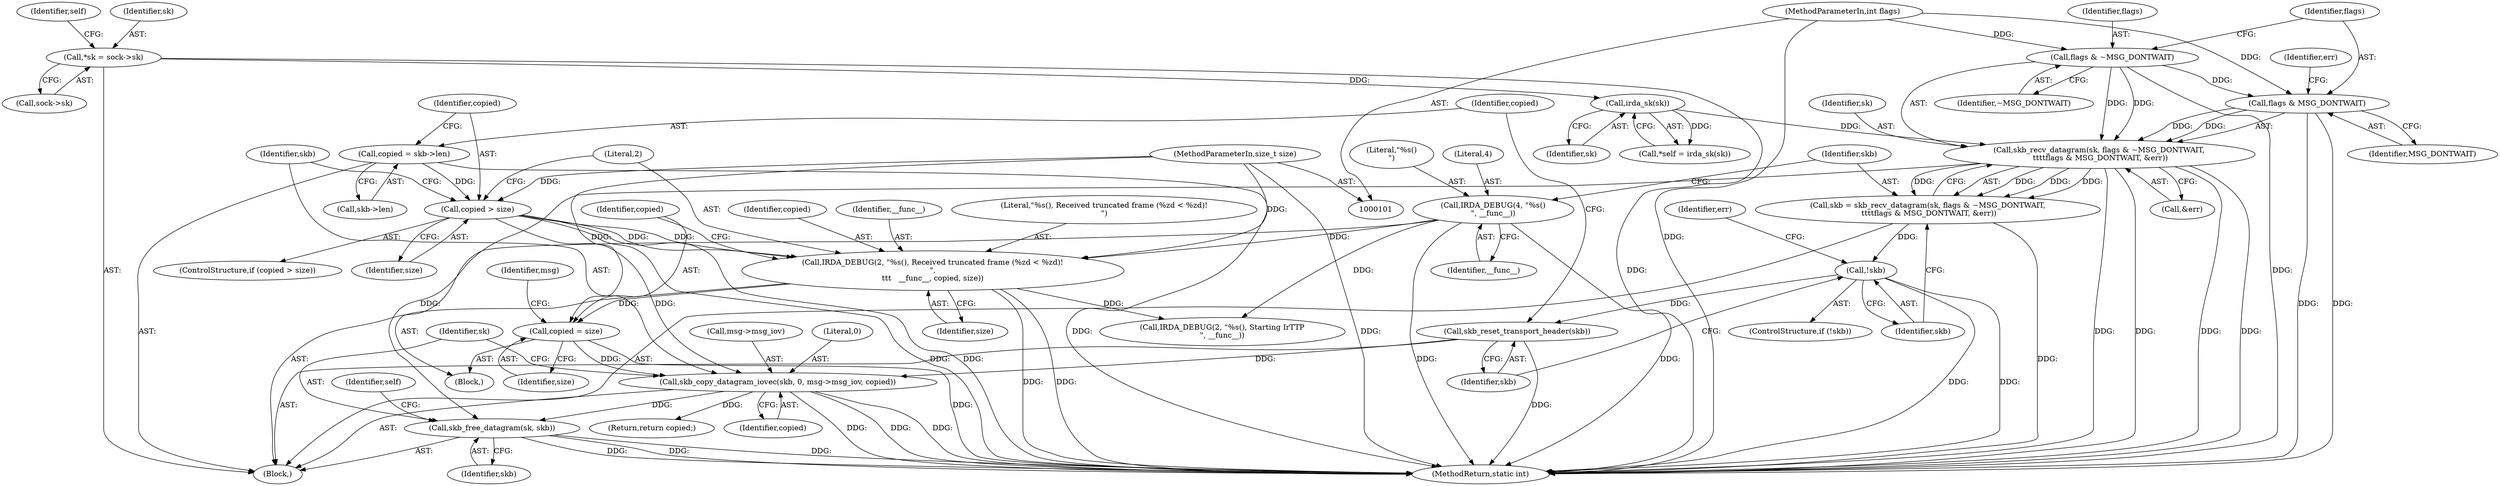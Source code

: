 digraph "0_linux_f3d3342602f8bcbf37d7c46641cb9bca7618eb1c_16@API" {
"1000176" [label="(Call,skb_free_datagram(sk, skb))"];
"1000128" [label="(Call,skb_recv_datagram(sk, flags & ~MSG_DONTWAIT,\n \t\t\t\tflags & MSG_DONTWAIT, &err))"];
"1000117" [label="(Call,irda_sk(sk))"];
"1000109" [label="(Call,*sk = sock->sk)"];
"1000130" [label="(Call,flags & ~MSG_DONTWAIT)"];
"1000106" [label="(MethodParameterIn,int flags)"];
"1000133" [label="(Call,flags & MSG_DONTWAIT)"];
"1000169" [label="(Call,skb_copy_datagram_iovec(skb, 0, msg->msg_iov, copied))"];
"1000143" [label="(Call,skb_reset_transport_header(skb))"];
"1000139" [label="(Call,!skb)"];
"1000126" [label="(Call,skb = skb_recv_datagram(sk, flags & ~MSG_DONTWAIT,\n \t\t\t\tflags & MSG_DONTWAIT, &err))"];
"1000151" [label="(Call,copied > size)"];
"1000145" [label="(Call,copied = skb->len)"];
"1000105" [label="(MethodParameterIn,size_t size)"];
"1000161" [label="(Call,copied = size)"];
"1000155" [label="(Call,IRDA_DEBUG(2, \"%s(), Received truncated frame (%zd < %zd)!\n\",\n\t\t\t   __func__, copied, size))"];
"1000122" [label="(Call,IRDA_DEBUG(4, \"%s()\n\", __func__))"];
"1000116" [label="(Identifier,self)"];
"1000130" [label="(Call,flags & ~MSG_DONTWAIT)"];
"1000109" [label="(Call,*sk = sock->sk)"];
"1000142" [label="(Identifier,err)"];
"1000111" [label="(Call,sock->sk)"];
"1000117" [label="(Call,irda_sk(sk))"];
"1000125" [label="(Identifier,__func__)"];
"1000138" [label="(ControlStructure,if (!skb))"];
"1000106" [label="(MethodParameterIn,int flags)"];
"1000182" [label="(Identifier,self)"];
"1000170" [label="(Identifier,skb)"];
"1000132" [label="(Identifier,~MSG_DONTWAIT)"];
"1000145" [label="(Call,copied = skb->len)"];
"1000151" [label="(Call,copied > size)"];
"1000163" [label="(Identifier,size)"];
"1000157" [label="(Literal,\"%s(), Received truncated frame (%zd < %zd)!\n\")"];
"1000199" [label="(Call,IRDA_DEBUG(2, \"%s(), Starting IrTTP\n\", __func__))"];
"1000136" [label="(Call,&err)"];
"1000115" [label="(Call,*self = irda_sk(sk))"];
"1000110" [label="(Identifier,sk)"];
"1000144" [label="(Identifier,skb)"];
"1000166" [label="(Identifier,msg)"];
"1000127" [label="(Identifier,skb)"];
"1000124" [label="(Literal,\"%s()\n\")"];
"1000133" [label="(Call,flags & MSG_DONTWAIT)"];
"1000178" [label="(Identifier,skb)"];
"1000118" [label="(Identifier,sk)"];
"1000213" [label="(Return,return copied;)"];
"1000135" [label="(Identifier,MSG_DONTWAIT)"];
"1000129" [label="(Identifier,sk)"];
"1000123" [label="(Literal,4)"];
"1000147" [label="(Call,skb->len)"];
"1000137" [label="(Identifier,err)"];
"1000176" [label="(Call,skb_free_datagram(sk, skb))"];
"1000156" [label="(Literal,2)"];
"1000131" [label="(Identifier,flags)"];
"1000150" [label="(ControlStructure,if (copied > size))"];
"1000152" [label="(Identifier,copied)"];
"1000159" [label="(Identifier,copied)"];
"1000128" [label="(Call,skb_recv_datagram(sk, flags & ~MSG_DONTWAIT,\n \t\t\t\tflags & MSG_DONTWAIT, &err))"];
"1000175" [label="(Identifier,copied)"];
"1000172" [label="(Call,msg->msg_iov)"];
"1000161" [label="(Call,copied = size)"];
"1000158" [label="(Identifier,__func__)"];
"1000107" [label="(Block,)"];
"1000134" [label="(Identifier,flags)"];
"1000177" [label="(Identifier,sk)"];
"1000155" [label="(Call,IRDA_DEBUG(2, \"%s(), Received truncated frame (%zd < %zd)!\n\",\n\t\t\t   __func__, copied, size))"];
"1000171" [label="(Literal,0)"];
"1000169" [label="(Call,skb_copy_datagram_iovec(skb, 0, msg->msg_iov, copied))"];
"1000139" [label="(Call,!skb)"];
"1000143" [label="(Call,skb_reset_transport_header(skb))"];
"1000154" [label="(Block,)"];
"1000162" [label="(Identifier,copied)"];
"1000160" [label="(Identifier,size)"];
"1000122" [label="(Call,IRDA_DEBUG(4, \"%s()\n\", __func__))"];
"1000126" [label="(Call,skb = skb_recv_datagram(sk, flags & ~MSG_DONTWAIT,\n \t\t\t\tflags & MSG_DONTWAIT, &err))"];
"1000146" [label="(Identifier,copied)"];
"1000215" [label="(MethodReturn,static int)"];
"1000153" [label="(Identifier,size)"];
"1000105" [label="(MethodParameterIn,size_t size)"];
"1000140" [label="(Identifier,skb)"];
"1000176" -> "1000107"  [label="AST: "];
"1000176" -> "1000178"  [label="CFG: "];
"1000177" -> "1000176"  [label="AST: "];
"1000178" -> "1000176"  [label="AST: "];
"1000182" -> "1000176"  [label="CFG: "];
"1000176" -> "1000215"  [label="DDG: "];
"1000176" -> "1000215"  [label="DDG: "];
"1000176" -> "1000215"  [label="DDG: "];
"1000128" -> "1000176"  [label="DDG: "];
"1000169" -> "1000176"  [label="DDG: "];
"1000128" -> "1000126"  [label="AST: "];
"1000128" -> "1000136"  [label="CFG: "];
"1000129" -> "1000128"  [label="AST: "];
"1000130" -> "1000128"  [label="AST: "];
"1000133" -> "1000128"  [label="AST: "];
"1000136" -> "1000128"  [label="AST: "];
"1000126" -> "1000128"  [label="CFG: "];
"1000128" -> "1000215"  [label="DDG: "];
"1000128" -> "1000215"  [label="DDG: "];
"1000128" -> "1000215"  [label="DDG: "];
"1000128" -> "1000215"  [label="DDG: "];
"1000128" -> "1000126"  [label="DDG: "];
"1000128" -> "1000126"  [label="DDG: "];
"1000128" -> "1000126"  [label="DDG: "];
"1000128" -> "1000126"  [label="DDG: "];
"1000117" -> "1000128"  [label="DDG: "];
"1000130" -> "1000128"  [label="DDG: "];
"1000130" -> "1000128"  [label="DDG: "];
"1000133" -> "1000128"  [label="DDG: "];
"1000133" -> "1000128"  [label="DDG: "];
"1000117" -> "1000115"  [label="AST: "];
"1000117" -> "1000118"  [label="CFG: "];
"1000118" -> "1000117"  [label="AST: "];
"1000115" -> "1000117"  [label="CFG: "];
"1000117" -> "1000115"  [label="DDG: "];
"1000109" -> "1000117"  [label="DDG: "];
"1000109" -> "1000107"  [label="AST: "];
"1000109" -> "1000111"  [label="CFG: "];
"1000110" -> "1000109"  [label="AST: "];
"1000111" -> "1000109"  [label="AST: "];
"1000116" -> "1000109"  [label="CFG: "];
"1000109" -> "1000215"  [label="DDG: "];
"1000130" -> "1000132"  [label="CFG: "];
"1000131" -> "1000130"  [label="AST: "];
"1000132" -> "1000130"  [label="AST: "];
"1000134" -> "1000130"  [label="CFG: "];
"1000130" -> "1000215"  [label="DDG: "];
"1000106" -> "1000130"  [label="DDG: "];
"1000130" -> "1000133"  [label="DDG: "];
"1000106" -> "1000101"  [label="AST: "];
"1000106" -> "1000215"  [label="DDG: "];
"1000106" -> "1000133"  [label="DDG: "];
"1000133" -> "1000135"  [label="CFG: "];
"1000134" -> "1000133"  [label="AST: "];
"1000135" -> "1000133"  [label="AST: "];
"1000137" -> "1000133"  [label="CFG: "];
"1000133" -> "1000215"  [label="DDG: "];
"1000133" -> "1000215"  [label="DDG: "];
"1000169" -> "1000107"  [label="AST: "];
"1000169" -> "1000175"  [label="CFG: "];
"1000170" -> "1000169"  [label="AST: "];
"1000171" -> "1000169"  [label="AST: "];
"1000172" -> "1000169"  [label="AST: "];
"1000175" -> "1000169"  [label="AST: "];
"1000177" -> "1000169"  [label="CFG: "];
"1000169" -> "1000215"  [label="DDG: "];
"1000169" -> "1000215"  [label="DDG: "];
"1000169" -> "1000215"  [label="DDG: "];
"1000143" -> "1000169"  [label="DDG: "];
"1000151" -> "1000169"  [label="DDG: "];
"1000161" -> "1000169"  [label="DDG: "];
"1000169" -> "1000213"  [label="DDG: "];
"1000143" -> "1000107"  [label="AST: "];
"1000143" -> "1000144"  [label="CFG: "];
"1000144" -> "1000143"  [label="AST: "];
"1000146" -> "1000143"  [label="CFG: "];
"1000143" -> "1000215"  [label="DDG: "];
"1000139" -> "1000143"  [label="DDG: "];
"1000139" -> "1000138"  [label="AST: "];
"1000139" -> "1000140"  [label="CFG: "];
"1000140" -> "1000139"  [label="AST: "];
"1000142" -> "1000139"  [label="CFG: "];
"1000144" -> "1000139"  [label="CFG: "];
"1000139" -> "1000215"  [label="DDG: "];
"1000139" -> "1000215"  [label="DDG: "];
"1000126" -> "1000139"  [label="DDG: "];
"1000126" -> "1000107"  [label="AST: "];
"1000127" -> "1000126"  [label="AST: "];
"1000140" -> "1000126"  [label="CFG: "];
"1000126" -> "1000215"  [label="DDG: "];
"1000151" -> "1000150"  [label="AST: "];
"1000151" -> "1000153"  [label="CFG: "];
"1000152" -> "1000151"  [label="AST: "];
"1000153" -> "1000151"  [label="AST: "];
"1000156" -> "1000151"  [label="CFG: "];
"1000170" -> "1000151"  [label="CFG: "];
"1000151" -> "1000215"  [label="DDG: "];
"1000151" -> "1000215"  [label="DDG: "];
"1000145" -> "1000151"  [label="DDG: "];
"1000105" -> "1000151"  [label="DDG: "];
"1000151" -> "1000155"  [label="DDG: "];
"1000151" -> "1000155"  [label="DDG: "];
"1000145" -> "1000107"  [label="AST: "];
"1000145" -> "1000147"  [label="CFG: "];
"1000146" -> "1000145"  [label="AST: "];
"1000147" -> "1000145"  [label="AST: "];
"1000152" -> "1000145"  [label="CFG: "];
"1000145" -> "1000215"  [label="DDG: "];
"1000105" -> "1000101"  [label="AST: "];
"1000105" -> "1000215"  [label="DDG: "];
"1000105" -> "1000155"  [label="DDG: "];
"1000105" -> "1000161"  [label="DDG: "];
"1000161" -> "1000154"  [label="AST: "];
"1000161" -> "1000163"  [label="CFG: "];
"1000162" -> "1000161"  [label="AST: "];
"1000163" -> "1000161"  [label="AST: "];
"1000166" -> "1000161"  [label="CFG: "];
"1000161" -> "1000215"  [label="DDG: "];
"1000155" -> "1000161"  [label="DDG: "];
"1000155" -> "1000154"  [label="AST: "];
"1000155" -> "1000160"  [label="CFG: "];
"1000156" -> "1000155"  [label="AST: "];
"1000157" -> "1000155"  [label="AST: "];
"1000158" -> "1000155"  [label="AST: "];
"1000159" -> "1000155"  [label="AST: "];
"1000160" -> "1000155"  [label="AST: "];
"1000162" -> "1000155"  [label="CFG: "];
"1000155" -> "1000215"  [label="DDG: "];
"1000155" -> "1000215"  [label="DDG: "];
"1000122" -> "1000155"  [label="DDG: "];
"1000155" -> "1000199"  [label="DDG: "];
"1000122" -> "1000107"  [label="AST: "];
"1000122" -> "1000125"  [label="CFG: "];
"1000123" -> "1000122"  [label="AST: "];
"1000124" -> "1000122"  [label="AST: "];
"1000125" -> "1000122"  [label="AST: "];
"1000127" -> "1000122"  [label="CFG: "];
"1000122" -> "1000215"  [label="DDG: "];
"1000122" -> "1000215"  [label="DDG: "];
"1000122" -> "1000199"  [label="DDG: "];
}
